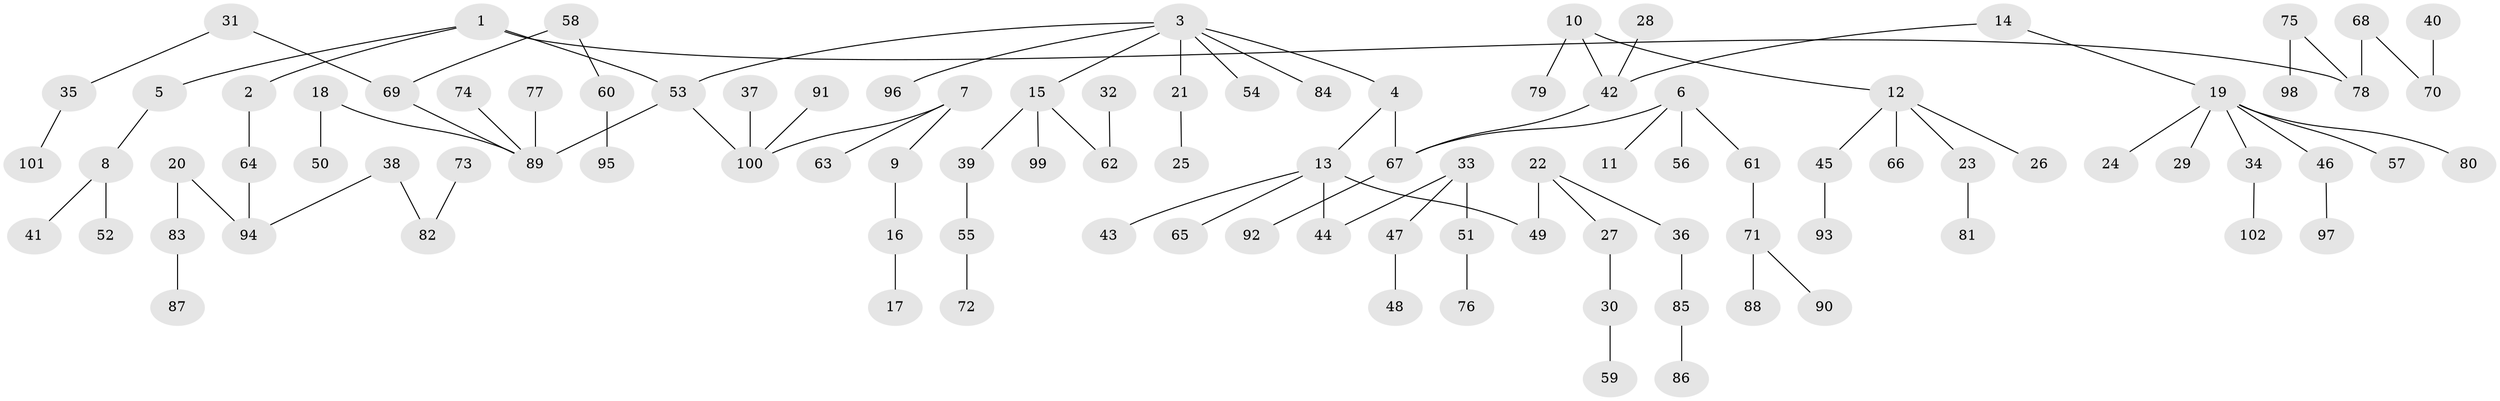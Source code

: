// original degree distribution, {4: 0.041379310344827586, 5: 0.034482758620689655, 2: 0.3103448275862069, 6: 0.013793103448275862, 7: 0.013793103448275862, 3: 0.1310344827586207, 1: 0.45517241379310347}
// Generated by graph-tools (version 1.1) at 2025/37/03/04/25 23:37:21]
// undirected, 102 vertices, 101 edges
graph export_dot {
  node [color=gray90,style=filled];
  1;
  2;
  3;
  4;
  5;
  6;
  7;
  8;
  9;
  10;
  11;
  12;
  13;
  14;
  15;
  16;
  17;
  18;
  19;
  20;
  21;
  22;
  23;
  24;
  25;
  26;
  27;
  28;
  29;
  30;
  31;
  32;
  33;
  34;
  35;
  36;
  37;
  38;
  39;
  40;
  41;
  42;
  43;
  44;
  45;
  46;
  47;
  48;
  49;
  50;
  51;
  52;
  53;
  54;
  55;
  56;
  57;
  58;
  59;
  60;
  61;
  62;
  63;
  64;
  65;
  66;
  67;
  68;
  69;
  70;
  71;
  72;
  73;
  74;
  75;
  76;
  77;
  78;
  79;
  80;
  81;
  82;
  83;
  84;
  85;
  86;
  87;
  88;
  89;
  90;
  91;
  92;
  93;
  94;
  95;
  96;
  97;
  98;
  99;
  100;
  101;
  102;
  1 -- 2 [weight=1.0];
  1 -- 5 [weight=1.0];
  1 -- 53 [weight=1.0];
  1 -- 78 [weight=1.0];
  2 -- 64 [weight=1.0];
  3 -- 4 [weight=1.0];
  3 -- 15 [weight=1.0];
  3 -- 21 [weight=1.0];
  3 -- 53 [weight=1.0];
  3 -- 54 [weight=1.0];
  3 -- 84 [weight=1.0];
  3 -- 96 [weight=1.0];
  4 -- 13 [weight=1.0];
  4 -- 67 [weight=1.0];
  5 -- 8 [weight=1.0];
  6 -- 11 [weight=1.0];
  6 -- 56 [weight=1.0];
  6 -- 61 [weight=1.0];
  6 -- 67 [weight=1.0];
  7 -- 9 [weight=1.0];
  7 -- 63 [weight=1.0];
  7 -- 100 [weight=1.0];
  8 -- 41 [weight=1.0];
  8 -- 52 [weight=1.0];
  9 -- 16 [weight=1.0];
  10 -- 12 [weight=1.0];
  10 -- 42 [weight=1.0];
  10 -- 79 [weight=1.0];
  12 -- 23 [weight=1.0];
  12 -- 26 [weight=1.0];
  12 -- 45 [weight=1.0];
  12 -- 66 [weight=1.0];
  13 -- 43 [weight=1.0];
  13 -- 44 [weight=1.0];
  13 -- 49 [weight=1.0];
  13 -- 65 [weight=1.0];
  14 -- 19 [weight=1.0];
  14 -- 42 [weight=1.0];
  15 -- 39 [weight=1.0];
  15 -- 62 [weight=1.0];
  15 -- 99 [weight=1.0];
  16 -- 17 [weight=1.0];
  18 -- 50 [weight=1.0];
  18 -- 89 [weight=1.0];
  19 -- 24 [weight=1.0];
  19 -- 29 [weight=1.0];
  19 -- 34 [weight=1.0];
  19 -- 46 [weight=1.0];
  19 -- 57 [weight=1.0];
  19 -- 80 [weight=1.0];
  20 -- 83 [weight=1.0];
  20 -- 94 [weight=1.0];
  21 -- 25 [weight=1.0];
  22 -- 27 [weight=1.0];
  22 -- 36 [weight=1.0];
  22 -- 49 [weight=1.0];
  23 -- 81 [weight=1.0];
  27 -- 30 [weight=1.0];
  28 -- 42 [weight=1.0];
  30 -- 59 [weight=1.0];
  31 -- 35 [weight=1.0];
  31 -- 69 [weight=1.0];
  32 -- 62 [weight=1.0];
  33 -- 44 [weight=1.0];
  33 -- 47 [weight=1.0];
  33 -- 51 [weight=1.0];
  34 -- 102 [weight=1.0];
  35 -- 101 [weight=1.0];
  36 -- 85 [weight=1.0];
  37 -- 100 [weight=1.0];
  38 -- 82 [weight=1.0];
  38 -- 94 [weight=1.0];
  39 -- 55 [weight=1.0];
  40 -- 70 [weight=1.0];
  42 -- 67 [weight=1.0];
  45 -- 93 [weight=1.0];
  46 -- 97 [weight=1.0];
  47 -- 48 [weight=1.0];
  51 -- 76 [weight=1.0];
  53 -- 89 [weight=1.0];
  53 -- 100 [weight=1.0];
  55 -- 72 [weight=1.0];
  58 -- 60 [weight=1.0];
  58 -- 69 [weight=1.0];
  60 -- 95 [weight=1.0];
  61 -- 71 [weight=1.0];
  64 -- 94 [weight=1.0];
  67 -- 92 [weight=1.0];
  68 -- 70 [weight=1.0];
  68 -- 78 [weight=1.0];
  69 -- 89 [weight=1.0];
  71 -- 88 [weight=1.0];
  71 -- 90 [weight=1.0];
  73 -- 82 [weight=1.0];
  74 -- 89 [weight=1.0];
  75 -- 78 [weight=1.0];
  75 -- 98 [weight=1.0];
  77 -- 89 [weight=1.0];
  83 -- 87 [weight=1.0];
  85 -- 86 [weight=1.0];
  91 -- 100 [weight=1.0];
}
